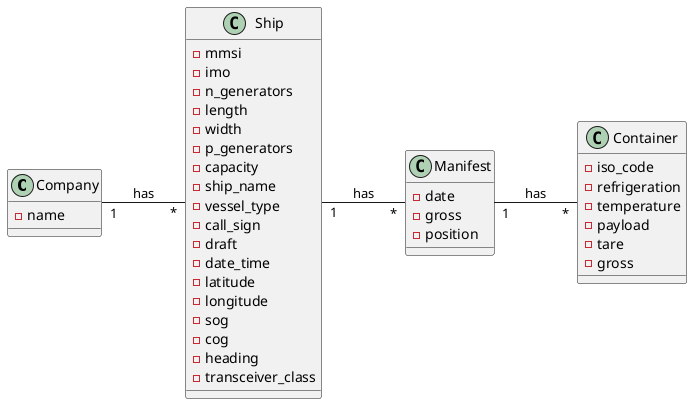@startuml
left to right direction

class Company{
    -name
}

class Ship {
    -mmsi
    -imo
    -n_generators
    -length
    -width
    -p_generators
    -capacity
    -ship_name
    -vessel_type
    -call_sign
    -draft
    -date_time
    -latitude
    -longitude
    -sog
    -cog
    -heading
    -transceiver_class
}

class Manifest {
    -date
    -gross
    -position
}

class Container {
    -iso_code
    -refrigeration
    -temperature
    -payload
    -tare
    -gross
}

Company "1" --  "*" Ship : has
Ship "1" --  "*" Manifest : has
Manifest "1" --  "*" Container : has

@enduml